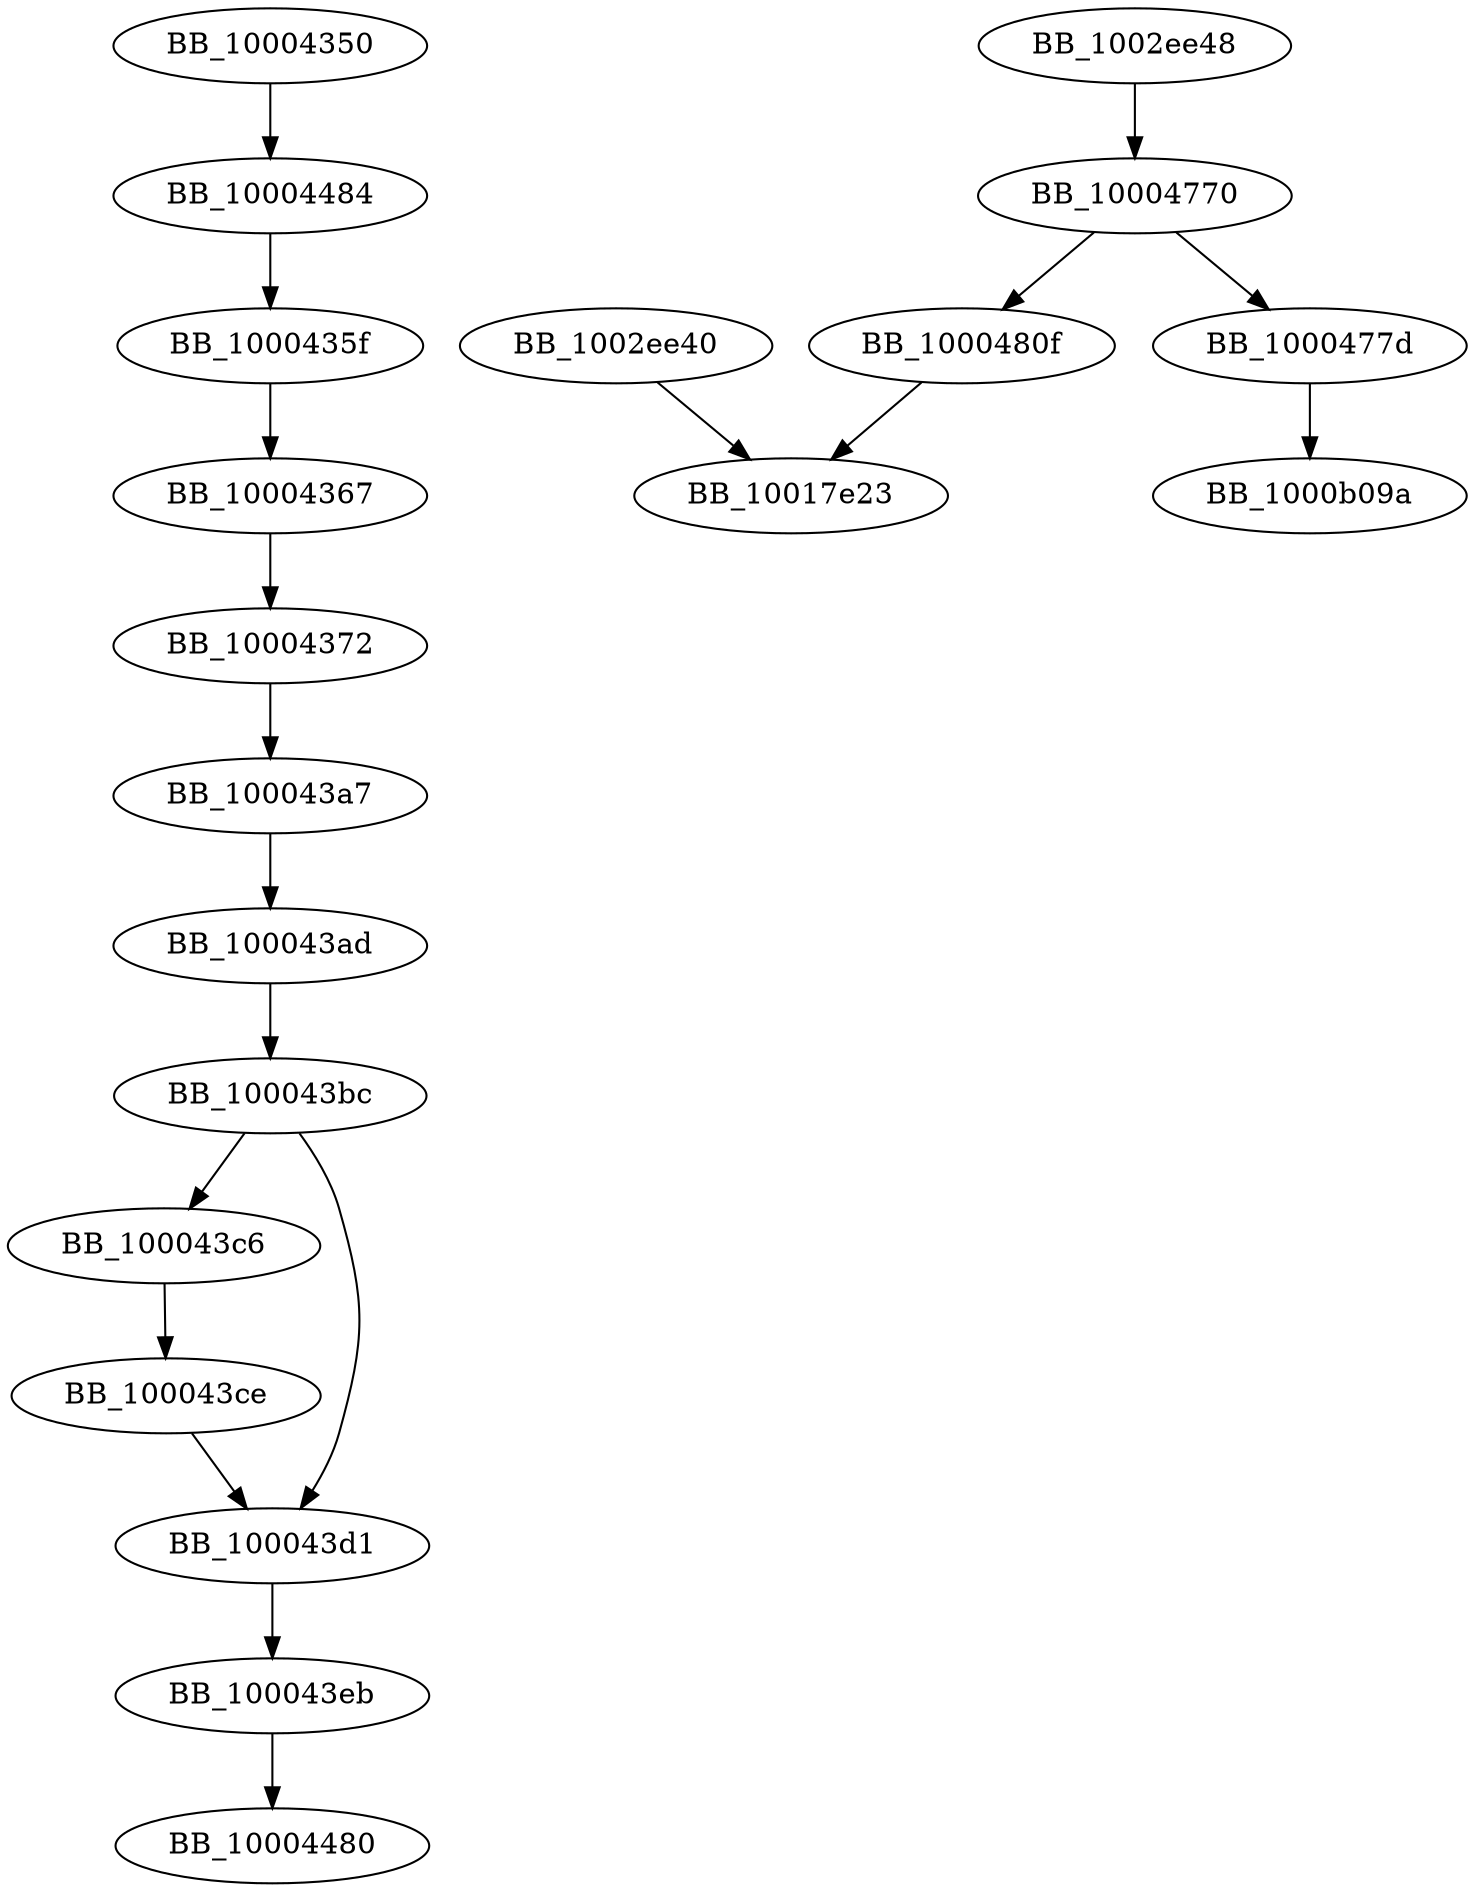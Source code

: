 DiGraph sub_10004350{
BB_10004350->BB_10004484
BB_1000435f->BB_10004367
BB_10004367->BB_10004372
BB_10004372->BB_100043a7
BB_100043a7->BB_100043ad
BB_100043ad->BB_100043bc
BB_100043bc->BB_100043c6
BB_100043bc->BB_100043d1
BB_100043c6->BB_100043ce
BB_100043ce->BB_100043d1
BB_100043d1->BB_100043eb
BB_100043eb->BB_10004480
BB_10004484->BB_1000435f
BB_10004770->BB_1000477d
BB_10004770->BB_1000480f
BB_1000477d->BB_1000b09a
BB_1000480f->BB_10017e23
BB_1002ee40->BB_10017e23
BB_1002ee48->BB_10004770
}
